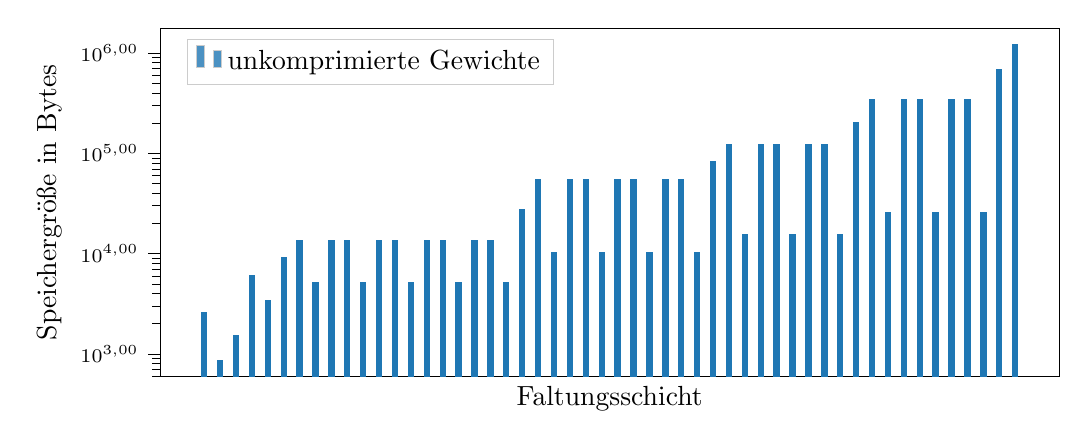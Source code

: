 % This file was created with tikzplotlib v0.10.1.
\begin{tikzpicture}

\definecolor{darkgray176}{RGB}{176,176,176}
\definecolor{lightgray204}{RGB}{204,204,204}
\definecolor{steelblue31119180}{RGB}{31,119,180}

\begin{axis}[
height=6cm,
legend cell align={left},
legend style={
  fill opacity=0.8,
  draw opacity=1,
  text opacity=1,
  at={(0.03,0.97)},
  anchor=north west,
  draw=lightgray204
},
log basis y={10},
tick align=outside,
tick pos=left,
width=13cm,
x grid style={darkgray176},
xlabel={Faltungsschicht},
xmin=-13.85, xmax=268.85,
xtick style={color=black},
xmajorticks=false,
y grid style={darkgray176},
ylabel={Speichergröße in Bytes},
ymin=600.987, ymax=1766564.813,
ymode=log,
ytick style={color=black},
y tick label style={
    font=\scriptsize,
    /pgf/number format/.cd,
    use comma,
    fixed,
    fixed zerofill,
    precision=0,
    scaled ticks=false,
    /tikz/.cd
  },
]
\draw[draw=none,fill=steelblue31119180] (axis cs:-1.0,0.0) rectangle (axis cs:1.0,2592.0);
\addlegendimage{ybar,ybar legend,draw=none,fill=steelblue31119180}
\addlegendentry{unkomprimierte Gewichte}

\draw[draw=none,fill=steelblue31119180] (axis cs:4.0,0.0) rectangle (axis cs:6.0,864.0);
\draw[draw=none,fill=steelblue31119180] (axis cs:9.0,0.0) rectangle (axis cs:11.0,1536.0);
\draw[draw=none,fill=steelblue31119180] (axis cs:14.0,0.0) rectangle (axis cs:16.0,6144.0);
\draw[draw=none,fill=steelblue31119180] (axis cs:19.0,0.0) rectangle (axis cs:21.0,3456.0);
\draw[draw=none,fill=steelblue31119180] (axis cs:24.0,0.0) rectangle (axis cs:26.0,9216.0);
\draw[draw=none,fill=steelblue31119180] (axis cs:29.0,0.0) rectangle (axis cs:31.0,13824.0);
\draw[draw=none,fill=steelblue31119180] (axis cs:34.0,0.0) rectangle (axis cs:36.0,5184.0);
\draw[draw=none,fill=steelblue31119180] (axis cs:39.0,0.0) rectangle (axis cs:41.0,13824.0);
\draw[draw=none,fill=steelblue31119180] (axis cs:44.0,0.0) rectangle (axis cs:46.0,13824.0);
\draw[draw=none,fill=steelblue31119180] (axis cs:49.0,0.0) rectangle (axis cs:51.0,5184.0);
\draw[draw=none,fill=steelblue31119180] (axis cs:54.0,0.0) rectangle (axis cs:56.0,13824.0);
\draw[draw=none,fill=steelblue31119180] (axis cs:59.0,0.0) rectangle (axis cs:61.0,13824.0);
\draw[draw=none,fill=steelblue31119180] (axis cs:64.0,0.0) rectangle (axis cs:66.0,5184.0);
\draw[draw=none,fill=steelblue31119180] (axis cs:69.0,0.0) rectangle (axis cs:71.0,13824.0);
\draw[draw=none,fill=steelblue31119180] (axis cs:74.0,0.0) rectangle (axis cs:76.0,13824.0);
\draw[draw=none,fill=steelblue31119180] (axis cs:79.0,0.0) rectangle (axis cs:81.0,5184.0);
\draw[draw=none,fill=steelblue31119180] (axis cs:84.0,0.0) rectangle (axis cs:86.0,13824.0);
\draw[draw=none,fill=steelblue31119180] (axis cs:89.0,0.0) rectangle (axis cs:91.0,13824.0);
\draw[draw=none,fill=steelblue31119180] (axis cs:94.0,0.0) rectangle (axis cs:96.0,5184.0);
\draw[draw=none,fill=steelblue31119180] (axis cs:99.0,0.0) rectangle (axis cs:101.0,27648.0);
\draw[draw=none,fill=steelblue31119180] (axis cs:104.0,0.0) rectangle (axis cs:106.0,55296.0);
\draw[draw=none,fill=steelblue31119180] (axis cs:109.0,0.0) rectangle (axis cs:111.0,10368.0);
\draw[draw=none,fill=steelblue31119180] (axis cs:114.0,0.0) rectangle (axis cs:116.0,55296.0);
\draw[draw=none,fill=steelblue31119180] (axis cs:119.0,0.0) rectangle (axis cs:121.0,55296.0);
\draw[draw=none,fill=steelblue31119180] (axis cs:124.0,0.0) rectangle (axis cs:126.0,10368.0);
\draw[draw=none,fill=steelblue31119180] (axis cs:129.0,0.0) rectangle (axis cs:131.0,55296.0);
\draw[draw=none,fill=steelblue31119180] (axis cs:134.0,0.0) rectangle (axis cs:136.0,55296.0);
\draw[draw=none,fill=steelblue31119180] (axis cs:139.0,0.0) rectangle (axis cs:141.0,10368.0);
\draw[draw=none,fill=steelblue31119180] (axis cs:144.0,0.0) rectangle (axis cs:146.0,55296.0);
\draw[draw=none,fill=steelblue31119180] (axis cs:149.0,0.0) rectangle (axis cs:151.0,55296.0);
\draw[draw=none,fill=steelblue31119180] (axis cs:154.0,0.0) rectangle (axis cs:156.0,10368.0);
\draw[draw=none,fill=steelblue31119180] (axis cs:159.0,0.0) rectangle (axis cs:161.0,82944.0);
\draw[draw=none,fill=steelblue31119180] (axis cs:164.0,0.0) rectangle (axis cs:166.0,124416.0);
\draw[draw=none,fill=steelblue31119180] (axis cs:169.0,0.0) rectangle (axis cs:171.0,15552.0);
\draw[draw=none,fill=steelblue31119180] (axis cs:174.0,0.0) rectangle (axis cs:176.0,124416.0);
\draw[draw=none,fill=steelblue31119180] (axis cs:179.0,0.0) rectangle (axis cs:181.0,124416.0);
\draw[draw=none,fill=steelblue31119180] (axis cs:184.0,0.0) rectangle (axis cs:186.0,15552.0);
\draw[draw=none,fill=steelblue31119180] (axis cs:189.0,0.0) rectangle (axis cs:191.0,124416.0);
\draw[draw=none,fill=steelblue31119180] (axis cs:194.0,0.0) rectangle (axis cs:196.0,124416.0);
\draw[draw=none,fill=steelblue31119180] (axis cs:199.0,0.0) rectangle (axis cs:201.0,15552.0);
\draw[draw=none,fill=steelblue31119180] (axis cs:204.0,0.0) rectangle (axis cs:206.0,207360.0);
\draw[draw=none,fill=steelblue31119180] (axis cs:209.0,0.0) rectangle (axis cs:211.0,345600.0);
\draw[draw=none,fill=steelblue31119180] (axis cs:214.0,0.0) rectangle (axis cs:216.0,25920.0);
\draw[draw=none,fill=steelblue31119180] (axis cs:219.0,0.0) rectangle (axis cs:221.0,345600.0);
\draw[draw=none,fill=steelblue31119180] (axis cs:224.0,0.0) rectangle (axis cs:226.0,345600.0);
\draw[draw=none,fill=steelblue31119180] (axis cs:229.0,0.0) rectangle (axis cs:231.0,25920.0);
\draw[draw=none,fill=steelblue31119180] (axis cs:234.0,0.0) rectangle (axis cs:236.0,345600.0);
\draw[draw=none,fill=steelblue31119180] (axis cs:239.0,0.0) rectangle (axis cs:241.0,345600.0);
\draw[draw=none,fill=steelblue31119180] (axis cs:244.0,0.0) rectangle (axis cs:246.0,25920.0);
\draw[draw=none,fill=steelblue31119180] (axis cs:249.0,0.0) rectangle (axis cs:251.0,691200.0);
\draw[draw=none,fill=steelblue31119180] (axis cs:254.0,0.0) rectangle (axis cs:256.0,1228800.0);
\end{axis}

\end{tikzpicture}
